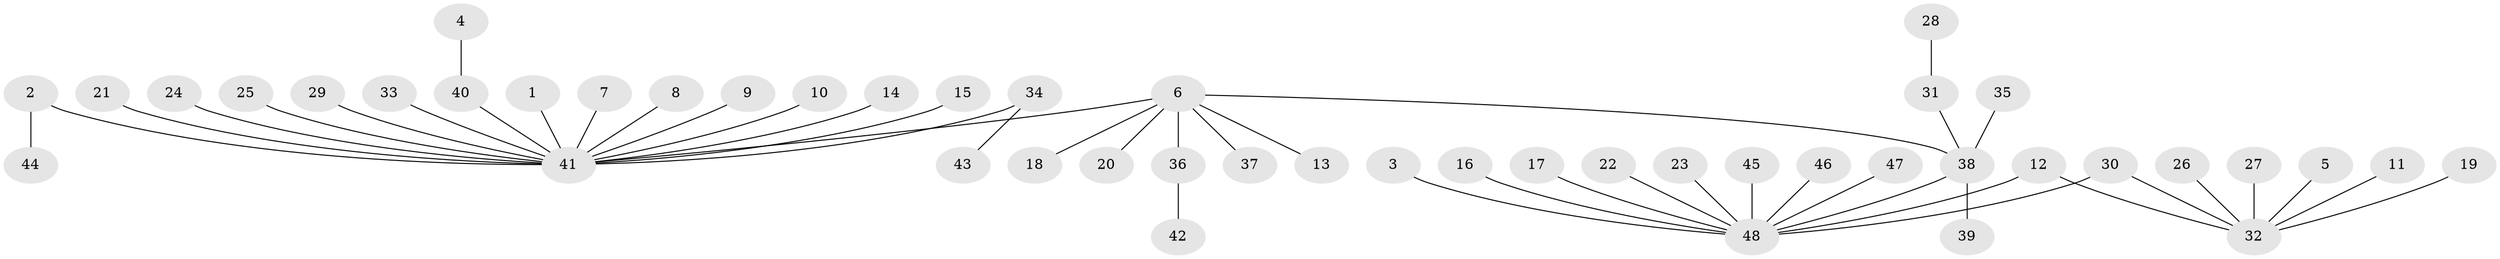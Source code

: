 // original degree distribution, {18: 0.010526315789473684, 9: 0.021052631578947368, 2: 0.22105263157894736, 1: 0.6210526315789474, 5: 0.010526315789473684, 7: 0.010526315789473684, 10: 0.010526315789473684, 3: 0.07368421052631578, 6: 0.010526315789473684, 4: 0.010526315789473684}
// Generated by graph-tools (version 1.1) at 2025/49/03/09/25 03:49:58]
// undirected, 48 vertices, 48 edges
graph export_dot {
graph [start="1"]
  node [color=gray90,style=filled];
  1;
  2;
  3;
  4;
  5;
  6;
  7;
  8;
  9;
  10;
  11;
  12;
  13;
  14;
  15;
  16;
  17;
  18;
  19;
  20;
  21;
  22;
  23;
  24;
  25;
  26;
  27;
  28;
  29;
  30;
  31;
  32;
  33;
  34;
  35;
  36;
  37;
  38;
  39;
  40;
  41;
  42;
  43;
  44;
  45;
  46;
  47;
  48;
  1 -- 41 [weight=1.0];
  2 -- 41 [weight=1.0];
  2 -- 44 [weight=1.0];
  3 -- 48 [weight=1.0];
  4 -- 40 [weight=1.0];
  5 -- 32 [weight=1.0];
  6 -- 13 [weight=1.0];
  6 -- 18 [weight=1.0];
  6 -- 20 [weight=1.0];
  6 -- 36 [weight=1.0];
  6 -- 37 [weight=1.0];
  6 -- 38 [weight=1.0];
  6 -- 41 [weight=1.0];
  7 -- 41 [weight=1.0];
  8 -- 41 [weight=1.0];
  9 -- 41 [weight=1.0];
  10 -- 41 [weight=1.0];
  11 -- 32 [weight=1.0];
  12 -- 32 [weight=1.0];
  12 -- 48 [weight=1.0];
  14 -- 41 [weight=1.0];
  15 -- 41 [weight=1.0];
  16 -- 48 [weight=1.0];
  17 -- 48 [weight=1.0];
  19 -- 32 [weight=1.0];
  21 -- 41 [weight=1.0];
  22 -- 48 [weight=1.0];
  23 -- 48 [weight=1.0];
  24 -- 41 [weight=1.0];
  25 -- 41 [weight=1.0];
  26 -- 32 [weight=1.0];
  27 -- 32 [weight=1.0];
  28 -- 31 [weight=1.0];
  29 -- 41 [weight=1.0];
  30 -- 32 [weight=1.0];
  30 -- 48 [weight=1.0];
  31 -- 38 [weight=1.0];
  33 -- 41 [weight=1.0];
  34 -- 41 [weight=1.0];
  34 -- 43 [weight=1.0];
  35 -- 38 [weight=1.0];
  36 -- 42 [weight=1.0];
  38 -- 39 [weight=1.0];
  38 -- 48 [weight=1.0];
  40 -- 41 [weight=1.0];
  45 -- 48 [weight=1.0];
  46 -- 48 [weight=1.0];
  47 -- 48 [weight=1.0];
}
